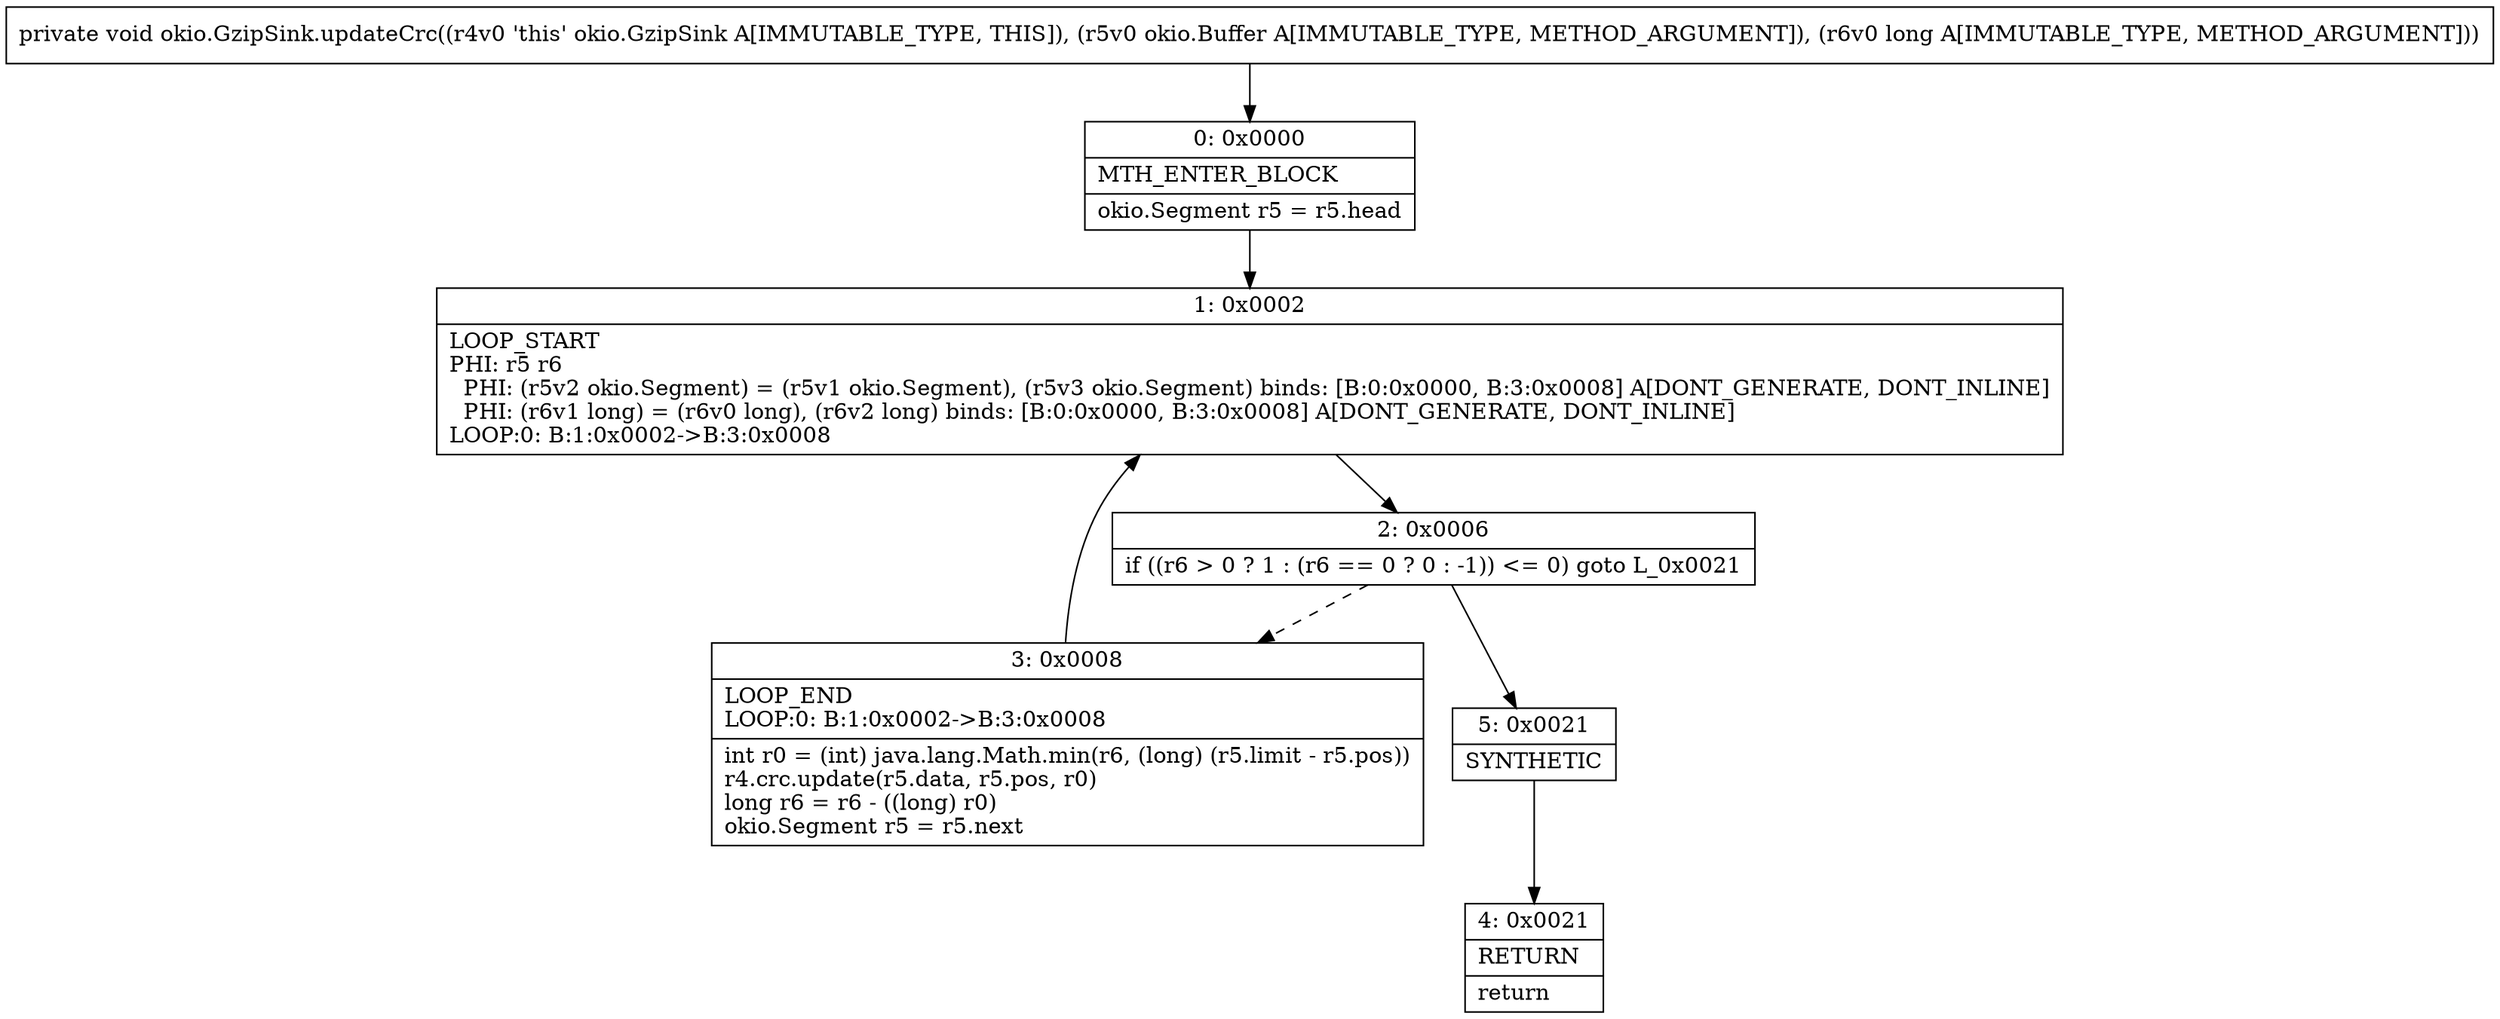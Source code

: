 digraph "CFG forokio.GzipSink.updateCrc(Lokio\/Buffer;J)V" {
Node_0 [shape=record,label="{0\:\ 0x0000|MTH_ENTER_BLOCK\l|okio.Segment r5 = r5.head\l}"];
Node_1 [shape=record,label="{1\:\ 0x0002|LOOP_START\lPHI: r5 r6 \l  PHI: (r5v2 okio.Segment) = (r5v1 okio.Segment), (r5v3 okio.Segment) binds: [B:0:0x0000, B:3:0x0008] A[DONT_GENERATE, DONT_INLINE]\l  PHI: (r6v1 long) = (r6v0 long), (r6v2 long) binds: [B:0:0x0000, B:3:0x0008] A[DONT_GENERATE, DONT_INLINE]\lLOOP:0: B:1:0x0002\-\>B:3:0x0008\l}"];
Node_2 [shape=record,label="{2\:\ 0x0006|if ((r6 \> 0 ? 1 : (r6 == 0 ? 0 : \-1)) \<= 0) goto L_0x0021\l}"];
Node_3 [shape=record,label="{3\:\ 0x0008|LOOP_END\lLOOP:0: B:1:0x0002\-\>B:3:0x0008\l|int r0 = (int) java.lang.Math.min(r6, (long) (r5.limit \- r5.pos))\lr4.crc.update(r5.data, r5.pos, r0)\llong r6 = r6 \- ((long) r0)\lokio.Segment r5 = r5.next\l}"];
Node_4 [shape=record,label="{4\:\ 0x0021|RETURN\l|return\l}"];
Node_5 [shape=record,label="{5\:\ 0x0021|SYNTHETIC\l}"];
MethodNode[shape=record,label="{private void okio.GzipSink.updateCrc((r4v0 'this' okio.GzipSink A[IMMUTABLE_TYPE, THIS]), (r5v0 okio.Buffer A[IMMUTABLE_TYPE, METHOD_ARGUMENT]), (r6v0 long A[IMMUTABLE_TYPE, METHOD_ARGUMENT])) }"];
MethodNode -> Node_0;
Node_0 -> Node_1;
Node_1 -> Node_2;
Node_2 -> Node_3[style=dashed];
Node_2 -> Node_5;
Node_3 -> Node_1;
Node_5 -> Node_4;
}

